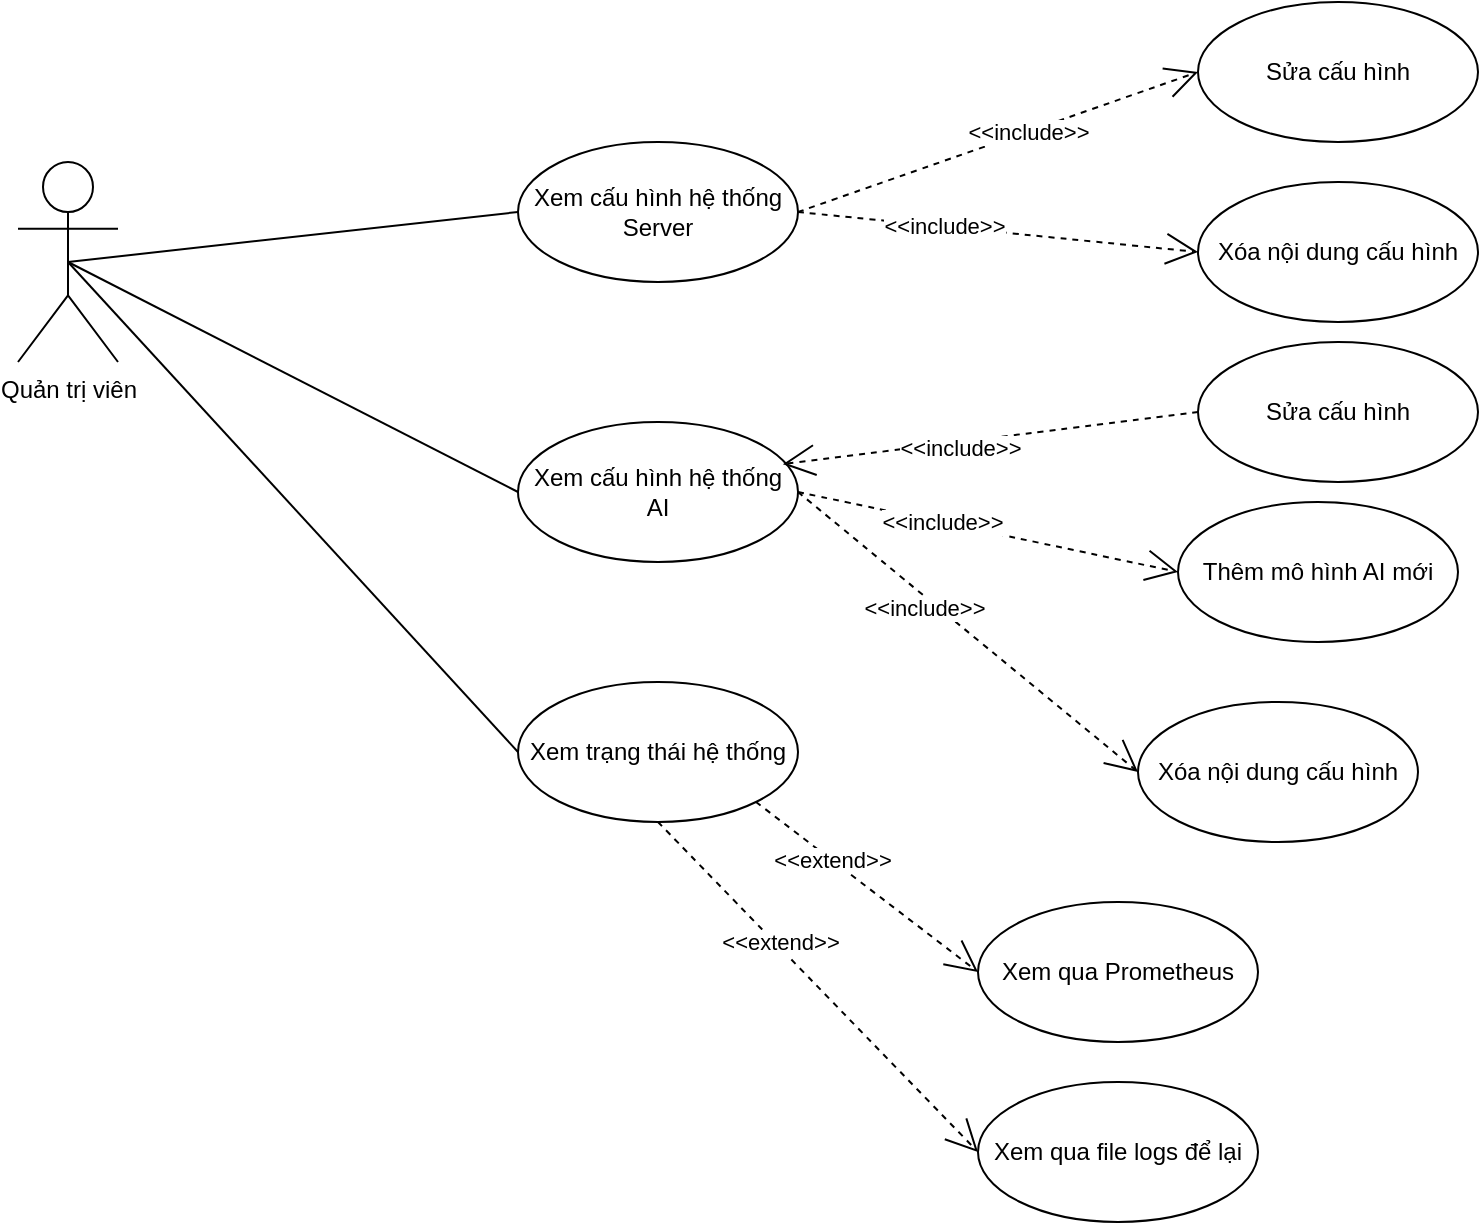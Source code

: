 <mxfile>
    <diagram id="yPYjNEFclBymPzg2Bjp0" name="Page-1">
        <mxGraphModel dx="507" dy="333" grid="1" gridSize="10" guides="1" tooltips="1" connect="1" arrows="1" fold="1" page="1" pageScale="1" pageWidth="850" pageHeight="1100" math="0" shadow="0">
            <root>
                <mxCell id="0"/>
                <mxCell id="1" parent="0"/>
                <mxCell id="6" style="edgeStyle=none;curved=1;rounded=0;orthogonalLoop=1;jettySize=auto;html=1;exitX=0.5;exitY=0.5;exitDx=0;exitDy=0;exitPerimeter=0;entryX=0;entryY=0.5;entryDx=0;entryDy=0;endArrow=none;startSize=14;endSize=14;sourcePerimeterSpacing=8;targetPerimeterSpacing=8;endFill=0;" parent="1" source="2" target="3" edge="1">
                    <mxGeometry relative="1" as="geometry"/>
                </mxCell>
                <mxCell id="7" style="edgeStyle=none;curved=1;rounded=0;orthogonalLoop=1;jettySize=auto;html=1;exitX=0.5;exitY=0.5;exitDx=0;exitDy=0;exitPerimeter=0;entryX=0;entryY=0.5;entryDx=0;entryDy=0;endArrow=none;startSize=14;endSize=14;sourcePerimeterSpacing=8;targetPerimeterSpacing=8;endFill=0;" parent="1" source="2" target="4" edge="1">
                    <mxGeometry relative="1" as="geometry"/>
                </mxCell>
                <mxCell id="10" style="edgeStyle=none;curved=1;rounded=0;orthogonalLoop=1;jettySize=auto;html=1;exitX=0.5;exitY=0.5;exitDx=0;exitDy=0;exitPerimeter=0;entryX=0;entryY=0.5;entryDx=0;entryDy=0;endArrow=none;endFill=0;startSize=14;endSize=14;sourcePerimeterSpacing=8;targetPerimeterSpacing=8;" parent="1" source="2" target="9" edge="1">
                    <mxGeometry relative="1" as="geometry"/>
                </mxCell>
                <mxCell id="2" value="Quản trị viên" style="shape=umlActor;verticalLabelPosition=bottom;verticalAlign=top;html=1;" parent="1" vertex="1">
                    <mxGeometry x="50" y="80" width="50" height="100" as="geometry"/>
                </mxCell>
                <mxCell id="13" style="edgeStyle=none;curved=1;rounded=0;orthogonalLoop=1;jettySize=auto;html=1;exitX=1;exitY=0.5;exitDx=0;exitDy=0;entryX=0;entryY=0.5;entryDx=0;entryDy=0;endArrow=open;endFill=0;startSize=14;endSize=14;sourcePerimeterSpacing=8;targetPerimeterSpacing=8;dashed=1;" parent="1" source="3" target="11" edge="1">
                    <mxGeometry relative="1" as="geometry"/>
                </mxCell>
                <mxCell id="21" value="&amp;lt;&amp;lt;include&amp;gt;&amp;gt;" style="edgeLabel;html=1;align=center;verticalAlign=middle;resizable=0;points=[];" parent="13" vertex="1" connectable="0">
                    <mxGeometry x="0.15" relative="1" as="geometry">
                        <mxPoint as="offset"/>
                    </mxGeometry>
                </mxCell>
                <mxCell id="14" style="edgeStyle=none;curved=1;rounded=0;orthogonalLoop=1;jettySize=auto;html=1;exitX=1;exitY=0.5;exitDx=0;exitDy=0;entryX=0;entryY=0.5;entryDx=0;entryDy=0;endArrow=open;endFill=0;startSize=14;endSize=14;sourcePerimeterSpacing=8;targetPerimeterSpacing=8;dashed=1;" parent="1" source="3" target="12" edge="1">
                    <mxGeometry relative="1" as="geometry"/>
                </mxCell>
                <mxCell id="22" value="&amp;lt;&amp;lt;include&amp;gt;&amp;gt;" style="edgeLabel;html=1;align=center;verticalAlign=middle;resizable=0;points=[];" parent="14" vertex="1" connectable="0">
                    <mxGeometry x="-0.27" y="1" relative="1" as="geometry">
                        <mxPoint as="offset"/>
                    </mxGeometry>
                </mxCell>
                <mxCell id="3" value="Xem cấu hình hệ thống Server" style="ellipse;whiteSpace=wrap;html=1;" parent="1" vertex="1">
                    <mxGeometry x="300" y="70" width="140" height="70" as="geometry"/>
                </mxCell>
                <mxCell id="16" style="edgeStyle=none;curved=1;rounded=0;orthogonalLoop=1;jettySize=auto;html=1;exitX=1;exitY=0.5;exitDx=0;exitDy=0;entryX=0;entryY=0.5;entryDx=0;entryDy=0;dashed=1;endArrow=open;endFill=0;startSize=14;endSize=14;sourcePerimeterSpacing=8;targetPerimeterSpacing=8;" parent="1" source="4" target="15" edge="1">
                    <mxGeometry relative="1" as="geometry"/>
                </mxCell>
                <mxCell id="25" value="&amp;lt;&amp;lt;include&amp;gt;&amp;gt;" style="edgeLabel;html=1;align=center;verticalAlign=middle;resizable=0;points=[];" parent="16" vertex="1" connectable="0">
                    <mxGeometry x="-0.225" y="-5" relative="1" as="geometry">
                        <mxPoint as="offset"/>
                    </mxGeometry>
                </mxCell>
                <mxCell id="20" style="edgeStyle=none;curved=1;rounded=0;orthogonalLoop=1;jettySize=auto;html=1;exitX=1;exitY=0.5;exitDx=0;exitDy=0;entryX=0;entryY=0.5;entryDx=0;entryDy=0;dashed=1;endArrow=open;endFill=0;startSize=14;endSize=14;sourcePerimeterSpacing=8;targetPerimeterSpacing=8;" parent="1" source="4" target="19" edge="1">
                    <mxGeometry relative="1" as="geometry"/>
                </mxCell>
                <mxCell id="24" value="&amp;lt;&amp;lt;include&amp;gt;&amp;gt;" style="edgeLabel;html=1;align=center;verticalAlign=middle;resizable=0;points=[];" parent="20" vertex="1" connectable="0">
                    <mxGeometry x="-0.243" relative="1" as="geometry">
                        <mxPoint as="offset"/>
                    </mxGeometry>
                </mxCell>
                <mxCell id="4" value="Xem cấu hình hệ thống AI" style="ellipse;whiteSpace=wrap;html=1;" parent="1" vertex="1">
                    <mxGeometry x="300" y="210" width="140" height="70" as="geometry"/>
                </mxCell>
                <mxCell id="28" style="edgeStyle=none;curved=1;rounded=0;orthogonalLoop=1;jettySize=auto;html=1;entryX=0;entryY=0.5;entryDx=0;entryDy=0;endArrow=open;startSize=14;endSize=14;sourcePerimeterSpacing=8;targetPerimeterSpacing=8;dashed=1;" edge="1" parent="1" target="26">
                    <mxGeometry relative="1" as="geometry">
                        <mxPoint x="419" y="400" as="sourcePoint"/>
                    </mxGeometry>
                </mxCell>
                <mxCell id="30" value="&amp;lt;&amp;lt;extend&amp;gt;&amp;gt;" style="edgeLabel;html=1;align=center;verticalAlign=middle;resizable=0;points=[];" vertex="1" connectable="0" parent="28">
                    <mxGeometry x="-0.329" relative="1" as="geometry">
                        <mxPoint as="offset"/>
                    </mxGeometry>
                </mxCell>
                <mxCell id="29" style="edgeStyle=none;curved=1;rounded=0;orthogonalLoop=1;jettySize=auto;html=1;exitX=0.5;exitY=1;exitDx=0;exitDy=0;entryX=0;entryY=0.5;entryDx=0;entryDy=0;endArrow=open;startSize=14;endSize=14;sourcePerimeterSpacing=8;targetPerimeterSpacing=8;dashed=1;" edge="1" parent="1" source="9" target="27">
                    <mxGeometry relative="1" as="geometry"/>
                </mxCell>
                <mxCell id="31" value="&amp;lt;&amp;lt;extend&amp;gt;&amp;gt;" style="edgeLabel;html=1;align=center;verticalAlign=middle;resizable=0;points=[];" vertex="1" connectable="0" parent="29">
                    <mxGeometry x="-0.255" y="2" relative="1" as="geometry">
                        <mxPoint as="offset"/>
                    </mxGeometry>
                </mxCell>
                <mxCell id="9" value="Xem trạng thái hệ thống" style="ellipse;whiteSpace=wrap;html=1;" parent="1" vertex="1">
                    <mxGeometry x="300" y="340" width="140" height="70" as="geometry"/>
                </mxCell>
                <mxCell id="11" value="Sửa cấu hình" style="ellipse;whiteSpace=wrap;html=1;" parent="1" vertex="1">
                    <mxGeometry x="640" width="140" height="70" as="geometry"/>
                </mxCell>
                <mxCell id="12" value="Xóa nội dung cấu hình" style="ellipse;whiteSpace=wrap;html=1;" parent="1" vertex="1">
                    <mxGeometry x="640" y="90" width="140" height="70" as="geometry"/>
                </mxCell>
                <mxCell id="15" value="Xóa nội dung cấu hình" style="ellipse;whiteSpace=wrap;html=1;" parent="1" vertex="1">
                    <mxGeometry x="610" y="350" width="140" height="70" as="geometry"/>
                </mxCell>
                <mxCell id="18" style="edgeStyle=none;curved=1;rounded=0;orthogonalLoop=1;jettySize=auto;html=1;exitX=0;exitY=0.5;exitDx=0;exitDy=0;entryX=0.946;entryY=0.301;entryDx=0;entryDy=0;dashed=1;endArrow=open;endFill=0;startSize=14;endSize=14;sourcePerimeterSpacing=8;targetPerimeterSpacing=8;entryPerimeter=0;" parent="1" source="17" target="4" edge="1">
                    <mxGeometry relative="1" as="geometry"/>
                </mxCell>
                <mxCell id="23" value="&amp;lt;&amp;lt;include&amp;gt;&amp;gt;" style="edgeLabel;html=1;align=center;verticalAlign=middle;resizable=0;points=[];" parent="18" vertex="1" connectable="0">
                    <mxGeometry x="0.16" y="3" relative="1" as="geometry">
                        <mxPoint x="1" as="offset"/>
                    </mxGeometry>
                </mxCell>
                <mxCell id="17" value="Sửa cấu hình" style="ellipse;whiteSpace=wrap;html=1;" parent="1" vertex="1">
                    <mxGeometry x="640" y="170" width="140" height="70" as="geometry"/>
                </mxCell>
                <mxCell id="19" value="Thêm mô hình AI mới" style="ellipse;whiteSpace=wrap;html=1;" parent="1" vertex="1">
                    <mxGeometry x="630" y="250" width="140" height="70" as="geometry"/>
                </mxCell>
                <mxCell id="26" value="Xem qua Prometheus" style="ellipse;whiteSpace=wrap;html=1;" vertex="1" parent="1">
                    <mxGeometry x="530" y="450" width="140" height="70" as="geometry"/>
                </mxCell>
                <mxCell id="27" value="Xem qua file logs để lại" style="ellipse;whiteSpace=wrap;html=1;" vertex="1" parent="1">
                    <mxGeometry x="530" y="540" width="140" height="70" as="geometry"/>
                </mxCell>
            </root>
        </mxGraphModel>
    </diagram>
</mxfile>
